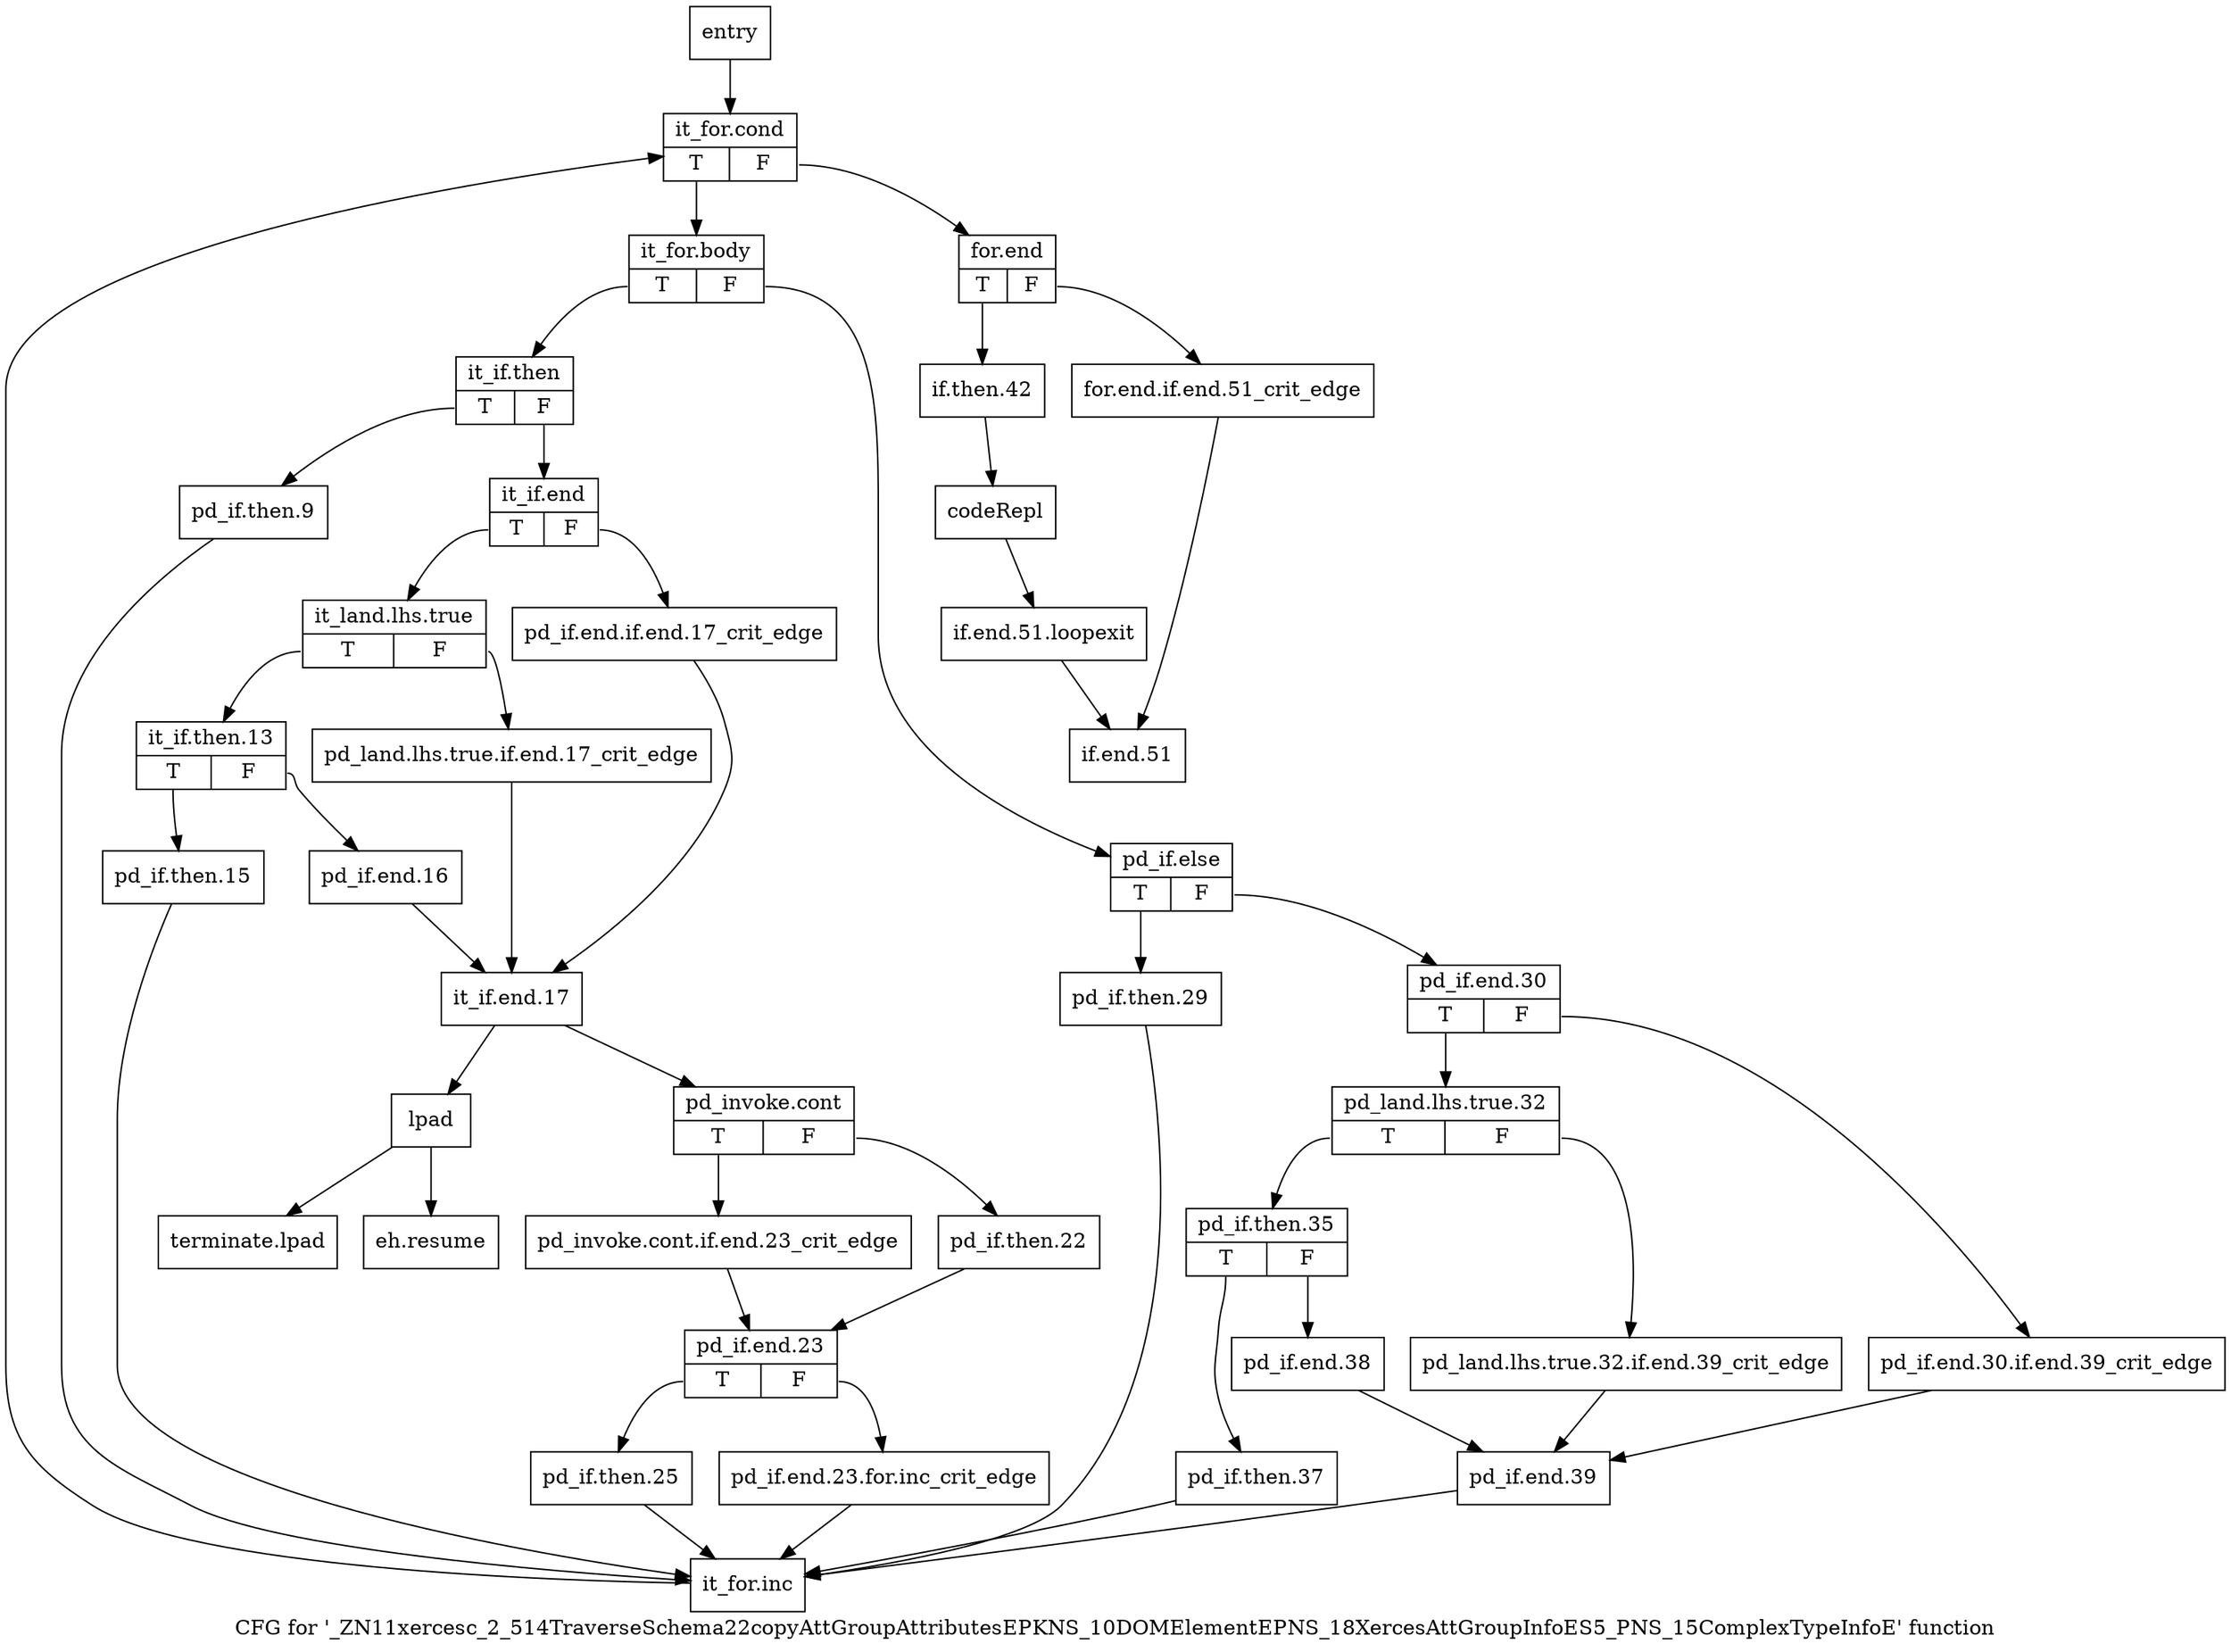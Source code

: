 digraph "CFG for '_ZN11xercesc_2_514TraverseSchema22copyAttGroupAttributesEPKNS_10DOMElementEPNS_18XercesAttGroupInfoES5_PNS_15ComplexTypeInfoE' function" {
	label="CFG for '_ZN11xercesc_2_514TraverseSchema22copyAttGroupAttributesEPKNS_10DOMElementEPNS_18XercesAttGroupInfoES5_PNS_15ComplexTypeInfoE' function";

	Node0x1789be0 [shape=record,label="{entry}"];
	Node0x1789be0 -> Node0x4b8ced0;
	Node0x4b8ced0 [shape=record,label="{it_for.cond|{<s0>T|<s1>F}}"];
	Node0x4b8ced0:s0 -> Node0x4b8cf20;
	Node0x4b8ced0:s1 -> Node0x4b8d830;
	Node0x4b8cf20 [shape=record,label="{it_for.body|{<s0>T|<s1>F}}"];
	Node0x4b8cf20:s0 -> Node0x4b8cf70;
	Node0x4b8cf20:s1 -> Node0x4b8d4c0;
	Node0x4b8cf70 [shape=record,label="{it_if.then|{<s0>T|<s1>F}}"];
	Node0x4b8cf70:s0 -> Node0x4b8cfc0;
	Node0x4b8cf70:s1 -> Node0x4b8d010;
	Node0x4b8cfc0 [shape=record,label="{pd_if.then.9}"];
	Node0x4b8cfc0 -> Node0x4b8d7e0;
	Node0x4b8d010 [shape=record,label="{it_if.end|{<s0>T|<s1>F}}"];
	Node0x4b8d010:s0 -> Node0x4b8d0b0;
	Node0x4b8d010:s1 -> Node0x4b8d060;
	Node0x4b8d060 [shape=record,label="{pd_if.end.if.end.17_crit_edge}"];
	Node0x4b8d060 -> Node0x4b8d240;
	Node0x4b8d0b0 [shape=record,label="{it_land.lhs.true|{<s0>T|<s1>F}}"];
	Node0x4b8d0b0:s0 -> Node0x4b8d150;
	Node0x4b8d0b0:s1 -> Node0x4b8d100;
	Node0x4b8d100 [shape=record,label="{pd_land.lhs.true.if.end.17_crit_edge}"];
	Node0x4b8d100 -> Node0x4b8d240;
	Node0x4b8d150 [shape=record,label="{it_if.then.13|{<s0>T|<s1>F}}"];
	Node0x4b8d150:s0 -> Node0x4b8d1a0;
	Node0x4b8d150:s1 -> Node0x4b8d1f0;
	Node0x4b8d1a0 [shape=record,label="{pd_if.then.15}"];
	Node0x4b8d1a0 -> Node0x4b8d7e0;
	Node0x4b8d1f0 [shape=record,label="{pd_if.end.16}"];
	Node0x4b8d1f0 -> Node0x4b8d240;
	Node0x4b8d240 [shape=record,label="{it_if.end.17}"];
	Node0x4b8d240 -> Node0x4b8d290;
	Node0x4b8d240 -> Node0x4b8d380;
	Node0x4b8d290 [shape=record,label="{pd_invoke.cont|{<s0>T|<s1>F}}"];
	Node0x4b8d290:s0 -> Node0x4b8d2e0;
	Node0x4b8d290:s1 -> Node0x4b8d330;
	Node0x4b8d2e0 [shape=record,label="{pd_invoke.cont.if.end.23_crit_edge}"];
	Node0x4b8d2e0 -> Node0x4b8d3d0;
	Node0x4b8d330 [shape=record,label="{pd_if.then.22}"];
	Node0x4b8d330 -> Node0x4b8d3d0;
	Node0x4b8d380 [shape=record,label="{lpad}"];
	Node0x4b8d380 -> Node0x4b8da10;
	Node0x4b8d380 -> Node0x4b8da60;
	Node0x4b8d3d0 [shape=record,label="{pd_if.end.23|{<s0>T|<s1>F}}"];
	Node0x4b8d3d0:s0 -> Node0x4b8d470;
	Node0x4b8d3d0:s1 -> Node0x4b8d420;
	Node0x4b8d420 [shape=record,label="{pd_if.end.23.for.inc_crit_edge}"];
	Node0x4b8d420 -> Node0x4b8d7e0;
	Node0x4b8d470 [shape=record,label="{pd_if.then.25}"];
	Node0x4b8d470 -> Node0x4b8d7e0;
	Node0x4b8d4c0 [shape=record,label="{pd_if.else|{<s0>T|<s1>F}}"];
	Node0x4b8d4c0:s0 -> Node0x4b8d510;
	Node0x4b8d4c0:s1 -> Node0x4b8d560;
	Node0x4b8d510 [shape=record,label="{pd_if.then.29}"];
	Node0x4b8d510 -> Node0x4b8d7e0;
	Node0x4b8d560 [shape=record,label="{pd_if.end.30|{<s0>T|<s1>F}}"];
	Node0x4b8d560:s0 -> Node0x4b8d600;
	Node0x4b8d560:s1 -> Node0x4b8d5b0;
	Node0x4b8d5b0 [shape=record,label="{pd_if.end.30.if.end.39_crit_edge}"];
	Node0x4b8d5b0 -> Node0x4b8d790;
	Node0x4b8d600 [shape=record,label="{pd_land.lhs.true.32|{<s0>T|<s1>F}}"];
	Node0x4b8d600:s0 -> Node0x4b8d6a0;
	Node0x4b8d600:s1 -> Node0x4b8d650;
	Node0x4b8d650 [shape=record,label="{pd_land.lhs.true.32.if.end.39_crit_edge}"];
	Node0x4b8d650 -> Node0x4b8d790;
	Node0x4b8d6a0 [shape=record,label="{pd_if.then.35|{<s0>T|<s1>F}}"];
	Node0x4b8d6a0:s0 -> Node0x4b8d6f0;
	Node0x4b8d6a0:s1 -> Node0x4b8d740;
	Node0x4b8d6f0 [shape=record,label="{pd_if.then.37}"];
	Node0x4b8d6f0 -> Node0x4b8d7e0;
	Node0x4b8d740 [shape=record,label="{pd_if.end.38}"];
	Node0x4b8d740 -> Node0x4b8d790;
	Node0x4b8d790 [shape=record,label="{pd_if.end.39}"];
	Node0x4b8d790 -> Node0x4b8d7e0;
	Node0x4b8d7e0 [shape=record,label="{it_for.inc}"];
	Node0x4b8d7e0 -> Node0x4b8ced0;
	Node0x4b8d830 [shape=record,label="{for.end|{<s0>T|<s1>F}}"];
	Node0x4b8d830:s0 -> Node0x4b8d8d0;
	Node0x4b8d830:s1 -> Node0x4b8d880;
	Node0x4b8d880 [shape=record,label="{for.end.if.end.51_crit_edge}"];
	Node0x4b8d880 -> Node0x4b8d9c0;
	Node0x4b8d8d0 [shape=record,label="{if.then.42}"];
	Node0x4b8d8d0 -> Node0x4b8d920;
	Node0x4b8d920 [shape=record,label="{codeRepl}"];
	Node0x4b8d920 -> Node0x4b8d970;
	Node0x4b8d970 [shape=record,label="{if.end.51.loopexit}"];
	Node0x4b8d970 -> Node0x4b8d9c0;
	Node0x4b8d9c0 [shape=record,label="{if.end.51}"];
	Node0x4b8da10 [shape=record,label="{eh.resume}"];
	Node0x4b8da60 [shape=record,label="{terminate.lpad}"];
}
